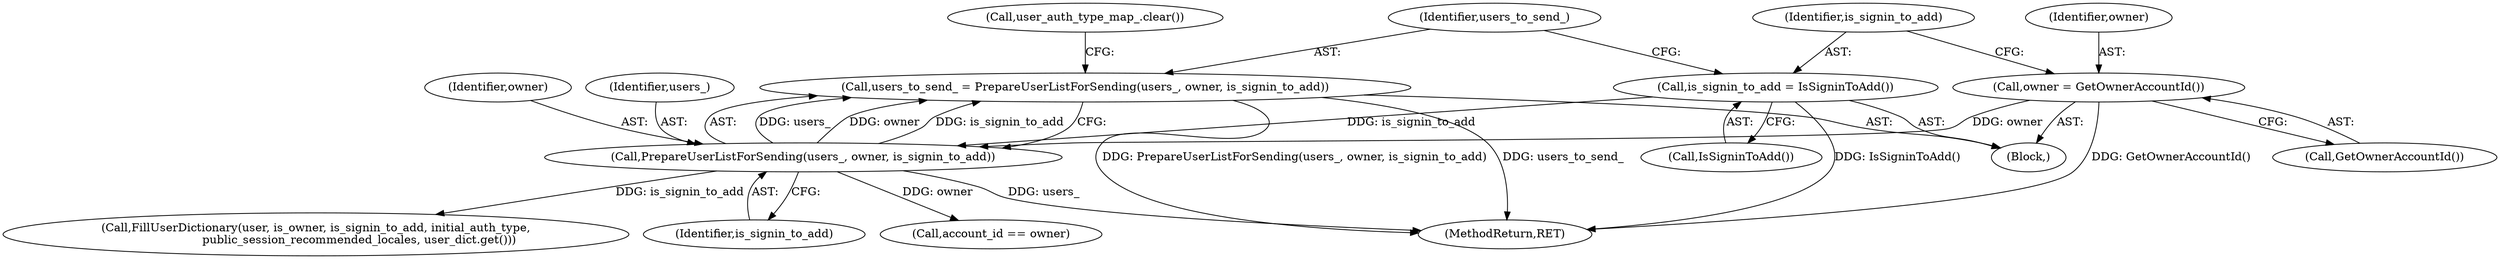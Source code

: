 digraph "0_Chrome_c66b1fc49870c514b1c1e8b53498153176d7ec2b_7@API" {
"1000110" [label="(Call,users_to_send_ = PrepareUserListForSending(users_, owner, is_signin_to_add))"];
"1000112" [label="(Call,PrepareUserListForSending(users_, owner, is_signin_to_add))"];
"1000103" [label="(Call,owner = GetOwnerAccountId())"];
"1000107" [label="(Call,is_signin_to_add = IsSigninToAdd())"];
"1000107" [label="(Call,is_signin_to_add = IsSigninToAdd())"];
"1000114" [label="(Identifier,owner)"];
"1000101" [label="(Block,)"];
"1000184" [label="(MethodReturn,RET)"];
"1000113" [label="(Identifier,users_)"];
"1000104" [label="(Identifier,owner)"];
"1000105" [label="(Call,GetOwnerAccountId())"];
"1000126" [label="(Call,account_id == owner)"];
"1000110" [label="(Call,users_to_send_ = PrepareUserListForSending(users_, owner, is_signin_to_add))"];
"1000109" [label="(Call,IsSigninToAdd())"];
"1000111" [label="(Identifier,users_to_send_)"];
"1000103" [label="(Call,owner = GetOwnerAccountId())"];
"1000115" [label="(Identifier,is_signin_to_add)"];
"1000168" [label="(Call,FillUserDictionary(user, is_owner, is_signin_to_add, initial_auth_type,\n                        public_session_recommended_locales, user_dict.get()))"];
"1000116" [label="(Call,user_auth_type_map_.clear())"];
"1000108" [label="(Identifier,is_signin_to_add)"];
"1000112" [label="(Call,PrepareUserListForSending(users_, owner, is_signin_to_add))"];
"1000110" -> "1000101"  [label="AST: "];
"1000110" -> "1000112"  [label="CFG: "];
"1000111" -> "1000110"  [label="AST: "];
"1000112" -> "1000110"  [label="AST: "];
"1000116" -> "1000110"  [label="CFG: "];
"1000110" -> "1000184"  [label="DDG: PrepareUserListForSending(users_, owner, is_signin_to_add)"];
"1000110" -> "1000184"  [label="DDG: users_to_send_"];
"1000112" -> "1000110"  [label="DDG: users_"];
"1000112" -> "1000110"  [label="DDG: owner"];
"1000112" -> "1000110"  [label="DDG: is_signin_to_add"];
"1000112" -> "1000115"  [label="CFG: "];
"1000113" -> "1000112"  [label="AST: "];
"1000114" -> "1000112"  [label="AST: "];
"1000115" -> "1000112"  [label="AST: "];
"1000112" -> "1000184"  [label="DDG: users_"];
"1000103" -> "1000112"  [label="DDG: owner"];
"1000107" -> "1000112"  [label="DDG: is_signin_to_add"];
"1000112" -> "1000126"  [label="DDG: owner"];
"1000112" -> "1000168"  [label="DDG: is_signin_to_add"];
"1000103" -> "1000101"  [label="AST: "];
"1000103" -> "1000105"  [label="CFG: "];
"1000104" -> "1000103"  [label="AST: "];
"1000105" -> "1000103"  [label="AST: "];
"1000108" -> "1000103"  [label="CFG: "];
"1000103" -> "1000184"  [label="DDG: GetOwnerAccountId()"];
"1000107" -> "1000101"  [label="AST: "];
"1000107" -> "1000109"  [label="CFG: "];
"1000108" -> "1000107"  [label="AST: "];
"1000109" -> "1000107"  [label="AST: "];
"1000111" -> "1000107"  [label="CFG: "];
"1000107" -> "1000184"  [label="DDG: IsSigninToAdd()"];
}

